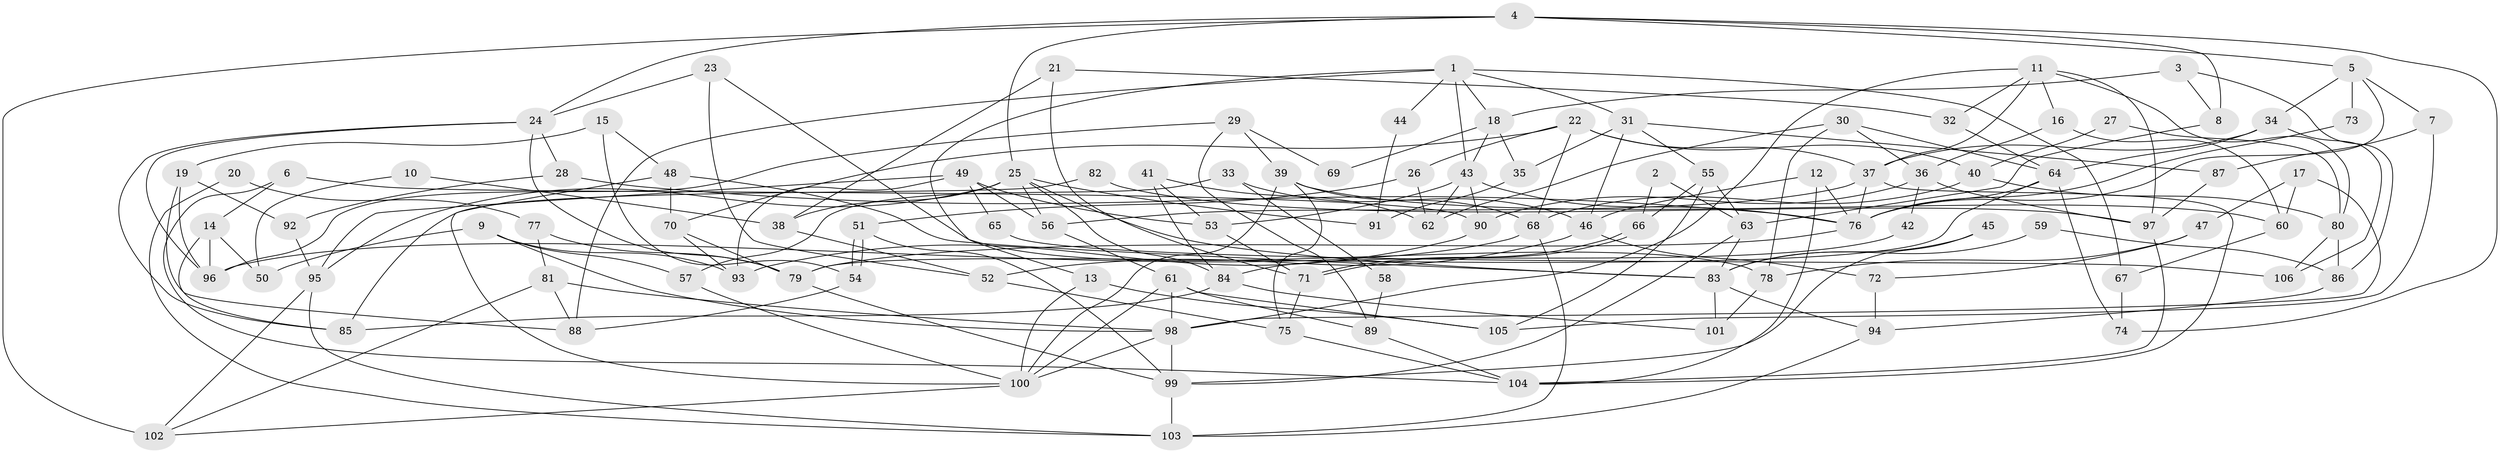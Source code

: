 // coarse degree distribution, {4: 0.296875, 10: 0.046875, 7: 0.109375, 5: 0.15625, 6: 0.125, 3: 0.15625, 2: 0.046875, 9: 0.03125, 1: 0.015625, 8: 0.015625}
// Generated by graph-tools (version 1.1) at 2025/37/03/04/25 23:37:13]
// undirected, 106 vertices, 212 edges
graph export_dot {
  node [color=gray90,style=filled];
  1;
  2;
  3;
  4;
  5;
  6;
  7;
  8;
  9;
  10;
  11;
  12;
  13;
  14;
  15;
  16;
  17;
  18;
  19;
  20;
  21;
  22;
  23;
  24;
  25;
  26;
  27;
  28;
  29;
  30;
  31;
  32;
  33;
  34;
  35;
  36;
  37;
  38;
  39;
  40;
  41;
  42;
  43;
  44;
  45;
  46;
  47;
  48;
  49;
  50;
  51;
  52;
  53;
  54;
  55;
  56;
  57;
  58;
  59;
  60;
  61;
  62;
  63;
  64;
  65;
  66;
  67;
  68;
  69;
  70;
  71;
  72;
  73;
  74;
  75;
  76;
  77;
  78;
  79;
  80;
  81;
  82;
  83;
  84;
  85;
  86;
  87;
  88;
  89;
  90;
  91;
  92;
  93;
  94;
  95;
  96;
  97;
  98;
  99;
  100;
  101;
  102;
  103;
  104;
  105;
  106;
  1 -- 43;
  1 -- 18;
  1 -- 13;
  1 -- 31;
  1 -- 44;
  1 -- 67;
  1 -- 88;
  2 -- 63;
  2 -- 66;
  3 -- 86;
  3 -- 8;
  3 -- 18;
  4 -- 25;
  4 -- 5;
  4 -- 8;
  4 -- 24;
  4 -- 74;
  4 -- 102;
  5 -- 34;
  5 -- 76;
  5 -- 7;
  5 -- 73;
  6 -- 90;
  6 -- 14;
  6 -- 104;
  7 -- 105;
  7 -- 87;
  8 -- 63;
  9 -- 93;
  9 -- 98;
  9 -- 50;
  9 -- 57;
  10 -- 50;
  10 -- 38;
  11 -- 97;
  11 -- 98;
  11 -- 16;
  11 -- 32;
  11 -- 37;
  11 -- 80;
  12 -- 104;
  12 -- 76;
  12 -- 46;
  13 -- 100;
  13 -- 105;
  14 -- 85;
  14 -- 96;
  14 -- 50;
  15 -- 19;
  15 -- 54;
  15 -- 48;
  16 -- 60;
  16 -- 36;
  17 -- 47;
  17 -- 98;
  17 -- 60;
  18 -- 43;
  18 -- 35;
  18 -- 69;
  19 -- 96;
  19 -- 88;
  19 -- 92;
  20 -- 103;
  20 -- 77;
  21 -- 71;
  21 -- 38;
  21 -- 32;
  22 -- 37;
  22 -- 70;
  22 -- 26;
  22 -- 40;
  22 -- 68;
  23 -- 24;
  23 -- 52;
  23 -- 78;
  24 -- 96;
  24 -- 28;
  24 -- 79;
  24 -- 85;
  25 -- 56;
  25 -- 84;
  25 -- 38;
  25 -- 83;
  25 -- 91;
  25 -- 95;
  26 -- 51;
  26 -- 62;
  27 -- 40;
  27 -- 80;
  28 -- 76;
  28 -- 92;
  29 -- 89;
  29 -- 39;
  29 -- 69;
  29 -- 96;
  30 -- 36;
  30 -- 64;
  30 -- 62;
  30 -- 78;
  31 -- 87;
  31 -- 35;
  31 -- 46;
  31 -- 55;
  32 -- 64;
  33 -- 57;
  33 -- 46;
  33 -- 58;
  34 -- 37;
  34 -- 64;
  34 -- 106;
  35 -- 91;
  36 -- 90;
  36 -- 42;
  36 -- 97;
  37 -- 76;
  37 -- 56;
  37 -- 104;
  38 -- 52;
  39 -- 100;
  39 -- 60;
  39 -- 68;
  39 -- 75;
  40 -- 68;
  40 -- 80;
  41 -- 53;
  41 -- 62;
  41 -- 84;
  42 -- 84;
  43 -- 53;
  43 -- 62;
  43 -- 76;
  43 -- 90;
  44 -- 91;
  45 -- 99;
  45 -- 83;
  46 -- 52;
  46 -- 72;
  47 -- 72;
  47 -- 78;
  48 -- 100;
  48 -- 70;
  48 -- 83;
  49 -- 95;
  49 -- 56;
  49 -- 53;
  49 -- 65;
  49 -- 93;
  51 -- 54;
  51 -- 54;
  51 -- 99;
  52 -- 75;
  53 -- 71;
  54 -- 88;
  55 -- 63;
  55 -- 66;
  55 -- 105;
  56 -- 61;
  57 -- 100;
  58 -- 89;
  59 -- 83;
  59 -- 86;
  60 -- 67;
  61 -- 100;
  61 -- 105;
  61 -- 89;
  61 -- 98;
  63 -- 83;
  63 -- 99;
  64 -- 76;
  64 -- 74;
  64 -- 79;
  65 -- 106;
  66 -- 71;
  66 -- 71;
  67 -- 74;
  68 -- 96;
  68 -- 103;
  70 -- 79;
  70 -- 93;
  71 -- 75;
  72 -- 94;
  73 -- 76;
  75 -- 104;
  76 -- 79;
  77 -- 81;
  77 -- 79;
  78 -- 101;
  79 -- 99;
  80 -- 86;
  80 -- 106;
  81 -- 98;
  81 -- 102;
  81 -- 88;
  82 -- 97;
  82 -- 85;
  83 -- 94;
  83 -- 101;
  84 -- 101;
  84 -- 85;
  86 -- 94;
  87 -- 97;
  89 -- 104;
  90 -- 93;
  92 -- 95;
  94 -- 103;
  95 -- 102;
  95 -- 103;
  97 -- 104;
  98 -- 99;
  98 -- 100;
  99 -- 103;
  100 -- 102;
}
